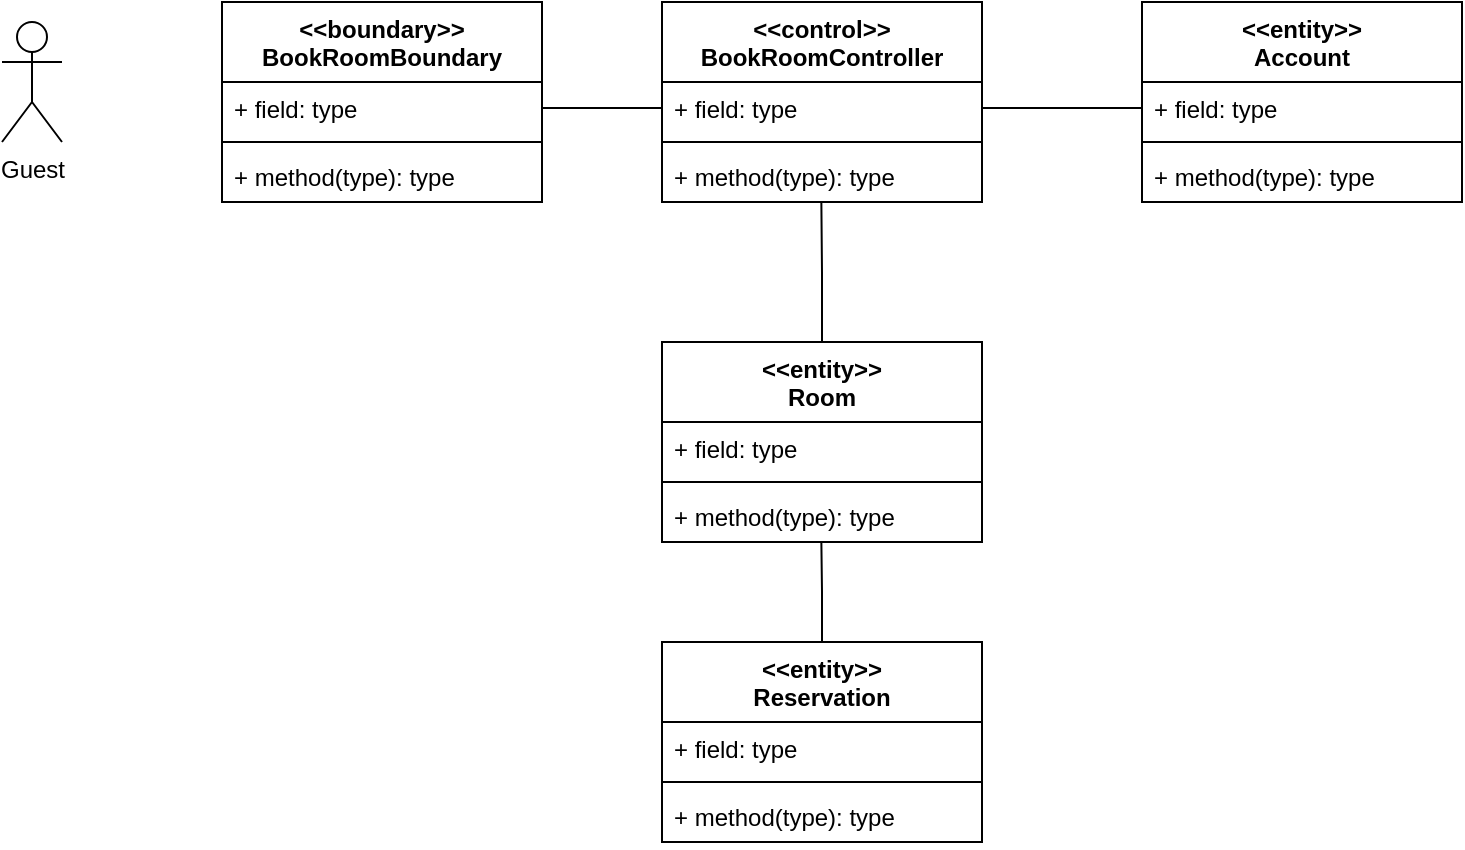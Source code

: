 <mxfile version="13.11.0" type="github">
  <diagram id="C5RBs43oDa-KdzZeNtuy" name="Page-1">
    <mxGraphModel dx="1422" dy="804" grid="1" gridSize="10" guides="1" tooltips="1" connect="1" arrows="1" fold="1" page="1" pageScale="1" pageWidth="827" pageHeight="1169" math="0" shadow="0">
      <root>
        <mxCell id="WIyWlLk6GJQsqaUBKTNV-0" />
        <mxCell id="WIyWlLk6GJQsqaUBKTNV-1" parent="WIyWlLk6GJQsqaUBKTNV-0" />
        <mxCell id="i8ZYzH3QJLQe-S7LLOKw-18" style="edgeStyle=orthogonalEdgeStyle;rounded=0;orthogonalLoop=1;jettySize=auto;html=1;exitX=0.5;exitY=0;exitDx=0;exitDy=0;entryX=0.498;entryY=0.995;entryDx=0;entryDy=0;entryPerimeter=0;endArrow=none;endFill=0;" parent="WIyWlLk6GJQsqaUBKTNV-1" source="i8ZYzH3QJLQe-S7LLOKw-0" target="i8ZYzH3QJLQe-S7LLOKw-16" edge="1">
          <mxGeometry relative="1" as="geometry" />
        </mxCell>
        <mxCell id="i8ZYzH3QJLQe-S7LLOKw-0" value="&lt;&lt;entity&gt;&gt;&#xa;Reservation" style="swimlane;fontStyle=1;align=center;verticalAlign=top;childLayout=stackLayout;horizontal=1;startSize=40;horizontalStack=0;resizeParent=1;resizeParentMax=0;resizeLast=0;collapsible=1;marginBottom=0;" parent="WIyWlLk6GJQsqaUBKTNV-1" vertex="1">
          <mxGeometry x="360" y="360" width="160" height="100" as="geometry" />
        </mxCell>
        <mxCell id="i8ZYzH3QJLQe-S7LLOKw-1" value="+ field: type" style="text;strokeColor=none;fillColor=none;align=left;verticalAlign=top;spacingLeft=4;spacingRight=4;overflow=hidden;rotatable=0;points=[[0,0.5],[1,0.5]];portConstraint=eastwest;" parent="i8ZYzH3QJLQe-S7LLOKw-0" vertex="1">
          <mxGeometry y="40" width="160" height="26" as="geometry" />
        </mxCell>
        <mxCell id="i8ZYzH3QJLQe-S7LLOKw-2" value="" style="line;strokeWidth=1;fillColor=none;align=left;verticalAlign=middle;spacingTop=-1;spacingLeft=3;spacingRight=3;rotatable=0;labelPosition=right;points=[];portConstraint=eastwest;" parent="i8ZYzH3QJLQe-S7LLOKw-0" vertex="1">
          <mxGeometry y="66" width="160" height="8" as="geometry" />
        </mxCell>
        <mxCell id="i8ZYzH3QJLQe-S7LLOKw-3" value="+ method(type): type" style="text;strokeColor=none;fillColor=none;align=left;verticalAlign=top;spacingLeft=4;spacingRight=4;overflow=hidden;rotatable=0;points=[[0,0.5],[1,0.5]];portConstraint=eastwest;" parent="i8ZYzH3QJLQe-S7LLOKw-0" vertex="1">
          <mxGeometry y="74" width="160" height="26" as="geometry" />
        </mxCell>
        <mxCell id="i8ZYzH3QJLQe-S7LLOKw-4" value="&lt;&lt;control&gt;&gt;&#xa;BookRoomController" style="swimlane;fontStyle=1;align=center;verticalAlign=top;childLayout=stackLayout;horizontal=1;startSize=40;horizontalStack=0;resizeParent=1;resizeParentMax=0;resizeLast=0;collapsible=1;marginBottom=0;" parent="WIyWlLk6GJQsqaUBKTNV-1" vertex="1">
          <mxGeometry x="360" y="40" width="160" height="100" as="geometry" />
        </mxCell>
        <mxCell id="i8ZYzH3QJLQe-S7LLOKw-5" value="+ field: type" style="text;strokeColor=none;fillColor=none;align=left;verticalAlign=top;spacingLeft=4;spacingRight=4;overflow=hidden;rotatable=0;points=[[0,0.5],[1,0.5]];portConstraint=eastwest;" parent="i8ZYzH3QJLQe-S7LLOKw-4" vertex="1">
          <mxGeometry y="40" width="160" height="26" as="geometry" />
        </mxCell>
        <mxCell id="i8ZYzH3QJLQe-S7LLOKw-6" value="" style="line;strokeWidth=1;fillColor=none;align=left;verticalAlign=middle;spacingTop=-1;spacingLeft=3;spacingRight=3;rotatable=0;labelPosition=right;points=[];portConstraint=eastwest;" parent="i8ZYzH3QJLQe-S7LLOKw-4" vertex="1">
          <mxGeometry y="66" width="160" height="8" as="geometry" />
        </mxCell>
        <mxCell id="i8ZYzH3QJLQe-S7LLOKw-7" value="+ method(type): type" style="text;strokeColor=none;fillColor=none;align=left;verticalAlign=top;spacingLeft=4;spacingRight=4;overflow=hidden;rotatable=0;points=[[0,0.5],[1,0.5]];portConstraint=eastwest;" parent="i8ZYzH3QJLQe-S7LLOKw-4" vertex="1">
          <mxGeometry y="74" width="160" height="26" as="geometry" />
        </mxCell>
        <mxCell id="i8ZYzH3QJLQe-S7LLOKw-8" value="&lt;&lt;boundary&gt;&gt;&#xa;BookRoomBoundary" style="swimlane;fontStyle=1;align=center;verticalAlign=top;childLayout=stackLayout;horizontal=1;startSize=40;horizontalStack=0;resizeParent=1;resizeParentMax=0;resizeLast=0;collapsible=1;marginBottom=0;" parent="WIyWlLk6GJQsqaUBKTNV-1" vertex="1">
          <mxGeometry x="140" y="40" width="160" height="100" as="geometry" />
        </mxCell>
        <mxCell id="i8ZYzH3QJLQe-S7LLOKw-9" value="+ field: type" style="text;strokeColor=none;fillColor=none;align=left;verticalAlign=top;spacingLeft=4;spacingRight=4;overflow=hidden;rotatable=0;points=[[0,0.5],[1,0.5]];portConstraint=eastwest;" parent="i8ZYzH3QJLQe-S7LLOKw-8" vertex="1">
          <mxGeometry y="40" width="160" height="26" as="geometry" />
        </mxCell>
        <mxCell id="i8ZYzH3QJLQe-S7LLOKw-10" value="" style="line;strokeWidth=1;fillColor=none;align=left;verticalAlign=middle;spacingTop=-1;spacingLeft=3;spacingRight=3;rotatable=0;labelPosition=right;points=[];portConstraint=eastwest;" parent="i8ZYzH3QJLQe-S7LLOKw-8" vertex="1">
          <mxGeometry y="66" width="160" height="8" as="geometry" />
        </mxCell>
        <mxCell id="i8ZYzH3QJLQe-S7LLOKw-11" value="+ method(type): type" style="text;strokeColor=none;fillColor=none;align=left;verticalAlign=top;spacingLeft=4;spacingRight=4;overflow=hidden;rotatable=0;points=[[0,0.5],[1,0.5]];portConstraint=eastwest;" parent="i8ZYzH3QJLQe-S7LLOKw-8" vertex="1">
          <mxGeometry y="74" width="160" height="26" as="geometry" />
        </mxCell>
        <mxCell id="i8ZYzH3QJLQe-S7LLOKw-12" value="Guest" style="shape=umlActor;verticalLabelPosition=bottom;verticalAlign=top;html=1;outlineConnect=0;" parent="WIyWlLk6GJQsqaUBKTNV-1" vertex="1">
          <mxGeometry x="30" y="50" width="30" height="60" as="geometry" />
        </mxCell>
        <mxCell id="i8ZYzH3QJLQe-S7LLOKw-17" style="edgeStyle=orthogonalEdgeStyle;rounded=0;orthogonalLoop=1;jettySize=auto;html=1;exitX=0.5;exitY=0;exitDx=0;exitDy=0;entryX=0.498;entryY=1;entryDx=0;entryDy=0;entryPerimeter=0;endArrow=none;endFill=0;" parent="WIyWlLk6GJQsqaUBKTNV-1" source="i8ZYzH3QJLQe-S7LLOKw-13" target="i8ZYzH3QJLQe-S7LLOKw-7" edge="1">
          <mxGeometry relative="1" as="geometry" />
        </mxCell>
        <mxCell id="i8ZYzH3QJLQe-S7LLOKw-13" value="&lt;&lt;entity&gt;&gt;&#xa;Room" style="swimlane;fontStyle=1;align=center;verticalAlign=top;childLayout=stackLayout;horizontal=1;startSize=40;horizontalStack=0;resizeParent=1;resizeParentMax=0;resizeLast=0;collapsible=1;marginBottom=0;" parent="WIyWlLk6GJQsqaUBKTNV-1" vertex="1">
          <mxGeometry x="360" y="210" width="160" height="100" as="geometry" />
        </mxCell>
        <mxCell id="i8ZYzH3QJLQe-S7LLOKw-14" value="+ field: type" style="text;strokeColor=none;fillColor=none;align=left;verticalAlign=top;spacingLeft=4;spacingRight=4;overflow=hidden;rotatable=0;points=[[0,0.5],[1,0.5]];portConstraint=eastwest;" parent="i8ZYzH3QJLQe-S7LLOKw-13" vertex="1">
          <mxGeometry y="40" width="160" height="26" as="geometry" />
        </mxCell>
        <mxCell id="i8ZYzH3QJLQe-S7LLOKw-15" value="" style="line;strokeWidth=1;fillColor=none;align=left;verticalAlign=middle;spacingTop=-1;spacingLeft=3;spacingRight=3;rotatable=0;labelPosition=right;points=[];portConstraint=eastwest;" parent="i8ZYzH3QJLQe-S7LLOKw-13" vertex="1">
          <mxGeometry y="66" width="160" height="8" as="geometry" />
        </mxCell>
        <mxCell id="i8ZYzH3QJLQe-S7LLOKw-16" value="+ method(type): type" style="text;strokeColor=none;fillColor=none;align=left;verticalAlign=top;spacingLeft=4;spacingRight=4;overflow=hidden;rotatable=0;points=[[0,0.5],[1,0.5]];portConstraint=eastwest;" parent="i8ZYzH3QJLQe-S7LLOKw-13" vertex="1">
          <mxGeometry y="74" width="160" height="26" as="geometry" />
        </mxCell>
        <mxCell id="i8ZYzH3QJLQe-S7LLOKw-19" style="edgeStyle=orthogonalEdgeStyle;rounded=0;orthogonalLoop=1;jettySize=auto;html=1;exitX=1;exitY=0.5;exitDx=0;exitDy=0;entryX=0;entryY=0.5;entryDx=0;entryDy=0;endArrow=none;endFill=0;" parent="WIyWlLk6GJQsqaUBKTNV-1" source="i8ZYzH3QJLQe-S7LLOKw-9" target="i8ZYzH3QJLQe-S7LLOKw-5" edge="1">
          <mxGeometry relative="1" as="geometry" />
        </mxCell>
        <mxCell id="i8ZYzH3QJLQe-S7LLOKw-20" value="&lt;&lt;entity&gt;&gt;&#xa;Account" style="swimlane;fontStyle=1;align=center;verticalAlign=top;childLayout=stackLayout;horizontal=1;startSize=40;horizontalStack=0;resizeParent=1;resizeParentMax=0;resizeLast=0;collapsible=1;marginBottom=0;" parent="WIyWlLk6GJQsqaUBKTNV-1" vertex="1">
          <mxGeometry x="600" y="40" width="160" height="100" as="geometry" />
        </mxCell>
        <mxCell id="i8ZYzH3QJLQe-S7LLOKw-21" value="+ field: type" style="text;strokeColor=none;fillColor=none;align=left;verticalAlign=top;spacingLeft=4;spacingRight=4;overflow=hidden;rotatable=0;points=[[0,0.5],[1,0.5]];portConstraint=eastwest;" parent="i8ZYzH3QJLQe-S7LLOKw-20" vertex="1">
          <mxGeometry y="40" width="160" height="26" as="geometry" />
        </mxCell>
        <mxCell id="i8ZYzH3QJLQe-S7LLOKw-22" value="" style="line;strokeWidth=1;fillColor=none;align=left;verticalAlign=middle;spacingTop=-1;spacingLeft=3;spacingRight=3;rotatable=0;labelPosition=right;points=[];portConstraint=eastwest;" parent="i8ZYzH3QJLQe-S7LLOKw-20" vertex="1">
          <mxGeometry y="66" width="160" height="8" as="geometry" />
        </mxCell>
        <mxCell id="i8ZYzH3QJLQe-S7LLOKw-23" value="+ method(type): type" style="text;strokeColor=none;fillColor=none;align=left;verticalAlign=top;spacingLeft=4;spacingRight=4;overflow=hidden;rotatable=0;points=[[0,0.5],[1,0.5]];portConstraint=eastwest;" parent="i8ZYzH3QJLQe-S7LLOKw-20" vertex="1">
          <mxGeometry y="74" width="160" height="26" as="geometry" />
        </mxCell>
        <mxCell id="i8ZYzH3QJLQe-S7LLOKw-25" style="edgeStyle=orthogonalEdgeStyle;rounded=0;orthogonalLoop=1;jettySize=auto;html=1;entryX=0;entryY=0.5;entryDx=0;entryDy=0;endArrow=none;endFill=0;" parent="WIyWlLk6GJQsqaUBKTNV-1" source="i8ZYzH3QJLQe-S7LLOKw-5" target="i8ZYzH3QJLQe-S7LLOKw-21" edge="1">
          <mxGeometry relative="1" as="geometry" />
        </mxCell>
      </root>
    </mxGraphModel>
  </diagram>
</mxfile>
